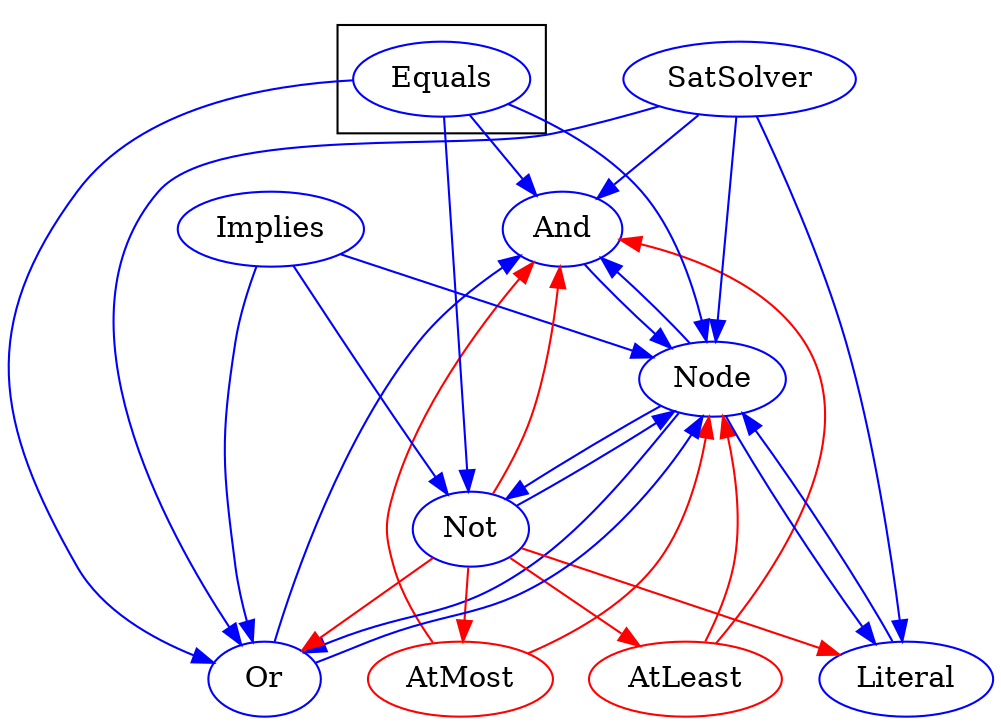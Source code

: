 digraph G {
size= "10,10";
rotate = 180;
"And"[label="And",shape=ellipse,color=blue,fontcolor=black,style=""];
"AtLeast"[label="AtLeast",shape=ellipse,color=red,fontcolor=black,style=""];
"AtMost"[label="AtMost",shape=ellipse,color=red,fontcolor=black,style=""];
"Equals"[label="Equals",shape=ellipse,color=blue,fontcolor=black,style=""];
"Implies"[label="Implies",shape=ellipse,color=blue,fontcolor=black,style=""];
"Literal"[label="Literal",shape=ellipse,color=blue,fontcolor=black,style=""];
"Node"[label="Node",shape=ellipse,color=blue,fontcolor=black,style=""];
"Not"[label="Not",shape=ellipse,color=blue,fontcolor=black,style=""];
"Or"[label="Or",shape=ellipse,color=blue,fontcolor=black,style=""];
"SatSolver"[label="SatSolver",shape=ellipse,color=blue,fontcolor=black,style=""];
"And" -> "Node" [color=blue,font=6];
"AtLeast" -> "And" [color=red,font=6];
"AtLeast" -> "Node" [color=red,font=6];
"AtMost" -> "And" [color=red,font=6];
"AtMost" -> "Node" [color=red,font=6];
"Equals" -> "And" [color=blue,font=6];
"Equals" -> "Node" [color=blue,font=6];
"Equals" -> "Not" [color=blue,font=6];
"Equals" -> "Or" [color=blue,font=6];
"Implies" -> "Node" [color=blue,font=6];
"Implies" -> "Not" [color=blue,font=6];
"Implies" -> "Or" [color=blue,font=6];
"Literal" -> "Node" [color=blue,font=6];
"Node" -> "And" [color=blue,font=6];
"Node" -> "Literal" [color=blue,font=6];
"Node" -> "Not" [color=blue,font=6];
"Node" -> "Or" [color=blue,font=6];
"Not" -> "And" [color=red,font=6];
"Not" -> "AtLeast" [color=red,font=6];
"Not" -> "AtMost" [color=red,font=6];
"Not" -> "Literal" [color=red,font=6];
"Not" -> "Node" [color=blue,font=6];
"Not" -> "Or" [color=red,font=6];
"Or" -> "And" [color=blue,font=6];
"Or" -> "Node" [color=blue,font=6];
"SatSolver" -> "And" [color=blue,font=6];
"SatSolver" -> "Literal" [color=blue,font=6];
"SatSolver" -> "Node" [color=blue,font=6];
"SatSolver" -> "Or" [color=blue,font=6];
subgraph cluster_0{
"Equals"
}}